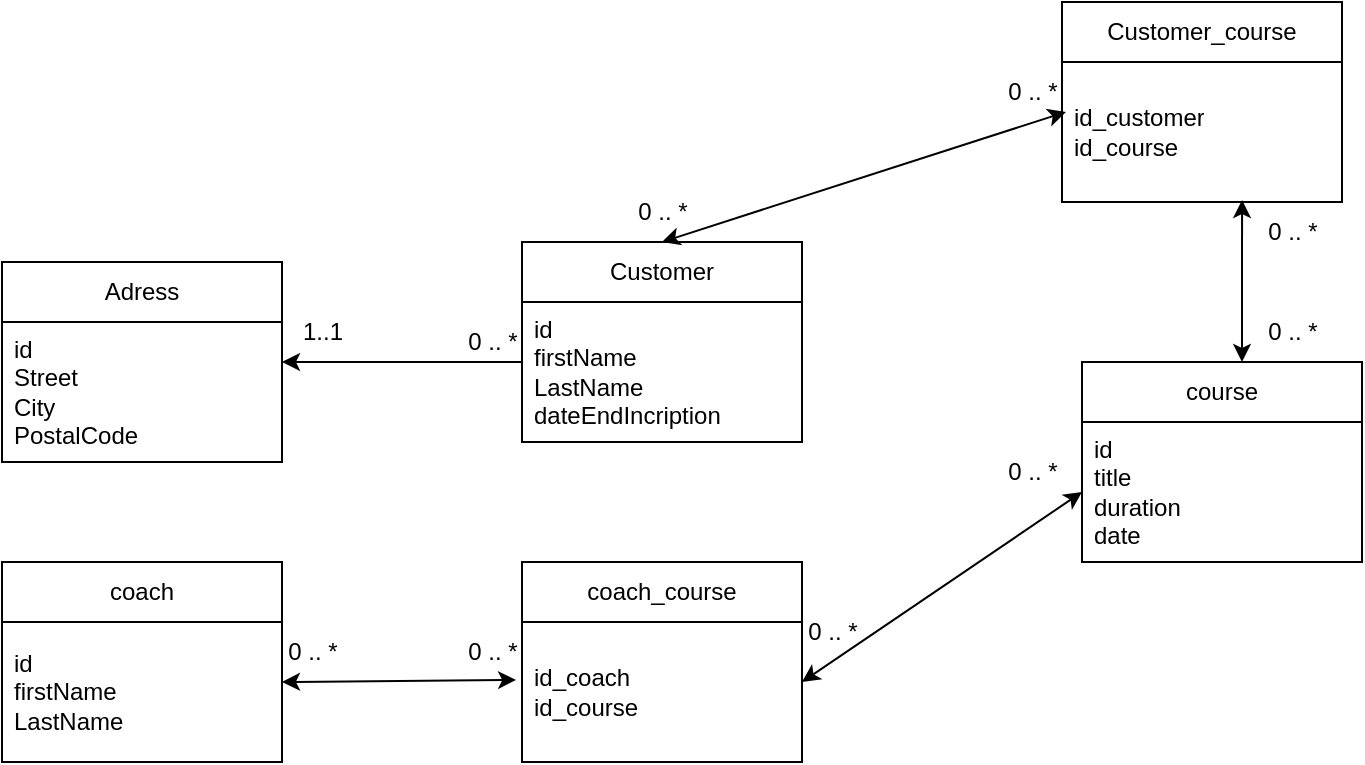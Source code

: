 <mxfile version="20.8.3" type="device"><diagram id="zlVS-WM2YERY_ynRsAni" name="Page-1"><mxGraphModel dx="1147" dy="723" grid="0" gridSize="10" guides="1" tooltips="1" connect="1" arrows="1" fold="1" page="1" pageScale="1" pageWidth="827" pageHeight="1169" math="0" shadow="0"><root><mxCell id="0"/><mxCell id="1" parent="0"/><mxCell id="2f3J3-O3Da6v5Pssm5_--8" value="Customer" style="swimlane;fontStyle=0;childLayout=stackLayout;horizontal=1;startSize=30;horizontalStack=0;resizeParent=1;resizeParentMax=0;resizeLast=0;collapsible=1;marginBottom=0;whiteSpace=wrap;html=1;" vertex="1" parent="1"><mxGeometry x="360" y="220" width="140" height="100" as="geometry"/></mxCell><mxCell id="2f3J3-O3Da6v5Pssm5_--10" value="id&lt;br&gt;firstName&lt;br&gt;LastName&lt;br&gt;dateEndIncription" style="text;strokeColor=none;fillColor=none;align=left;verticalAlign=middle;spacingLeft=4;spacingRight=4;overflow=hidden;points=[[0,0.5],[1,0.5]];portConstraint=eastwest;rotatable=0;whiteSpace=wrap;html=1;" vertex="1" parent="2f3J3-O3Da6v5Pssm5_--8"><mxGeometry y="30" width="140" height="70" as="geometry"/></mxCell><mxCell id="2f3J3-O3Da6v5Pssm5_--16" value="Adress" style="swimlane;fontStyle=0;childLayout=stackLayout;horizontal=1;startSize=30;horizontalStack=0;resizeParent=1;resizeParentMax=0;resizeLast=0;collapsible=1;marginBottom=0;whiteSpace=wrap;html=1;" vertex="1" parent="1"><mxGeometry x="100" y="230" width="140" height="100" as="geometry"/></mxCell><mxCell id="2f3J3-O3Da6v5Pssm5_--17" value="id&lt;br&gt;Street&lt;br&gt;City&lt;br&gt;PostalCode" style="text;strokeColor=none;fillColor=none;align=left;verticalAlign=middle;spacingLeft=4;spacingRight=4;overflow=hidden;points=[[0,0.5],[1,0.5]];portConstraint=eastwest;rotatable=0;whiteSpace=wrap;html=1;" vertex="1" parent="2f3J3-O3Da6v5Pssm5_--16"><mxGeometry y="30" width="140" height="70" as="geometry"/></mxCell><mxCell id="2f3J3-O3Da6v5Pssm5_--18" value="" style="endArrow=classic;html=1;rounded=0;exitX=0;exitY=0.429;exitDx=0;exitDy=0;exitPerimeter=0;" edge="1" parent="1" source="2f3J3-O3Da6v5Pssm5_--10"><mxGeometry width="50" height="50" relative="1" as="geometry"><mxPoint x="390" y="350" as="sourcePoint"/><mxPoint x="240" y="280" as="targetPoint"/></mxGeometry></mxCell><mxCell id="2f3J3-O3Da6v5Pssm5_--19" value="0 .. *" style="text;html=1;align=center;verticalAlign=middle;resizable=0;points=[];autosize=1;strokeColor=none;fillColor=none;" vertex="1" parent="1"><mxGeometry x="320" y="255" width="50" height="30" as="geometry"/></mxCell><mxCell id="2f3J3-O3Da6v5Pssm5_--20" value="1..1" style="text;html=1;align=center;verticalAlign=middle;resizable=0;points=[];autosize=1;strokeColor=none;fillColor=none;" vertex="1" parent="1"><mxGeometry x="240" y="250" width="40" height="30" as="geometry"/></mxCell><mxCell id="2f3J3-O3Da6v5Pssm5_--21" value="course" style="swimlane;fontStyle=0;childLayout=stackLayout;horizontal=1;startSize=30;horizontalStack=0;resizeParent=1;resizeParentMax=0;resizeLast=0;collapsible=1;marginBottom=0;whiteSpace=wrap;html=1;" vertex="1" parent="1"><mxGeometry x="640" y="280" width="140" height="100" as="geometry"/></mxCell><mxCell id="2f3J3-O3Da6v5Pssm5_--22" value="id&amp;nbsp;&lt;br&gt;title&lt;br&gt;duration&lt;br&gt;date" style="text;strokeColor=none;fillColor=none;align=left;verticalAlign=middle;spacingLeft=4;spacingRight=4;overflow=hidden;points=[[0,0.5],[1,0.5]];portConstraint=eastwest;rotatable=0;whiteSpace=wrap;html=1;" vertex="1" parent="2f3J3-O3Da6v5Pssm5_--21"><mxGeometry y="30" width="140" height="70" as="geometry"/></mxCell><mxCell id="2f3J3-O3Da6v5Pssm5_--23" value="coach_course" style="swimlane;fontStyle=0;childLayout=stackLayout;horizontal=1;startSize=30;horizontalStack=0;resizeParent=1;resizeParentMax=0;resizeLast=0;collapsible=1;marginBottom=0;whiteSpace=wrap;html=1;" vertex="1" parent="1"><mxGeometry x="360" y="380" width="140" height="100" as="geometry"/></mxCell><mxCell id="2f3J3-O3Da6v5Pssm5_--24" value="id_coach&lt;br&gt;id_course" style="text;strokeColor=none;fillColor=none;align=left;verticalAlign=middle;spacingLeft=4;spacingRight=4;overflow=hidden;points=[[0,0.5],[1,0.5]];portConstraint=eastwest;rotatable=0;whiteSpace=wrap;html=1;" vertex="1" parent="2f3J3-O3Da6v5Pssm5_--23"><mxGeometry y="30" width="140" height="70" as="geometry"/></mxCell><mxCell id="2f3J3-O3Da6v5Pssm5_--25" value="coach" style="swimlane;fontStyle=0;childLayout=stackLayout;horizontal=1;startSize=30;horizontalStack=0;resizeParent=1;resizeParentMax=0;resizeLast=0;collapsible=1;marginBottom=0;whiteSpace=wrap;html=1;" vertex="1" parent="1"><mxGeometry x="100" y="380" width="140" height="100" as="geometry"/></mxCell><mxCell id="2f3J3-O3Da6v5Pssm5_--26" value="id&lt;br&gt;firstName&lt;br&gt;LastName&lt;br&gt;" style="text;strokeColor=none;fillColor=none;align=left;verticalAlign=middle;spacingLeft=4;spacingRight=4;overflow=hidden;points=[[0,0.5],[1,0.5]];portConstraint=eastwest;rotatable=0;whiteSpace=wrap;html=1;" vertex="1" parent="2f3J3-O3Da6v5Pssm5_--25"><mxGeometry y="30" width="140" height="70" as="geometry"/></mxCell><mxCell id="2f3J3-O3Da6v5Pssm5_--27" value="Customer_course" style="swimlane;fontStyle=0;childLayout=stackLayout;horizontal=1;startSize=30;horizontalStack=0;resizeParent=1;resizeParentMax=0;resizeLast=0;collapsible=1;marginBottom=0;whiteSpace=wrap;html=1;" vertex="1" parent="1"><mxGeometry x="630" y="100" width="140" height="100" as="geometry"/></mxCell><mxCell id="2f3J3-O3Da6v5Pssm5_--28" value="id_customer&lt;br&gt;id_course" style="text;strokeColor=none;fillColor=none;align=left;verticalAlign=middle;spacingLeft=4;spacingRight=4;overflow=hidden;points=[[0,0.5],[1,0.5]];portConstraint=eastwest;rotatable=0;whiteSpace=wrap;html=1;" vertex="1" parent="2f3J3-O3Da6v5Pssm5_--27"><mxGeometry y="30" width="140" height="70" as="geometry"/></mxCell><mxCell id="2f3J3-O3Da6v5Pssm5_--29" value="" style="endArrow=classic;startArrow=classic;html=1;rounded=0;entryX=0.014;entryY=0.357;entryDx=0;entryDy=0;entryPerimeter=0;exitX=0.5;exitY=0;exitDx=0;exitDy=0;" edge="1" parent="1" source="2f3J3-O3Da6v5Pssm5_--8" target="2f3J3-O3Da6v5Pssm5_--28"><mxGeometry width="50" height="50" relative="1" as="geometry"><mxPoint x="410" y="220" as="sourcePoint"/><mxPoint x="460" y="170" as="targetPoint"/></mxGeometry></mxCell><mxCell id="2f3J3-O3Da6v5Pssm5_--31" value="" style="endArrow=classic;startArrow=classic;html=1;rounded=0;entryX=-0.021;entryY=0.414;entryDx=0;entryDy=0;entryPerimeter=0;" edge="1" parent="1" target="2f3J3-O3Da6v5Pssm5_--24"><mxGeometry width="50" height="50" relative="1" as="geometry"><mxPoint x="240" y="440" as="sourcePoint"/><mxPoint x="290" y="390" as="targetPoint"/></mxGeometry></mxCell><mxCell id="2f3J3-O3Da6v5Pssm5_--32" value="" style="endArrow=classic;startArrow=classic;html=1;rounded=0;entryX=0;entryY=0.5;entryDx=0;entryDy=0;" edge="1" parent="1" target="2f3J3-O3Da6v5Pssm5_--22"><mxGeometry width="50" height="50" relative="1" as="geometry"><mxPoint x="500" y="440" as="sourcePoint"/><mxPoint x="550" y="390" as="targetPoint"/></mxGeometry></mxCell><mxCell id="2f3J3-O3Da6v5Pssm5_--33" value="" style="endArrow=classic;startArrow=classic;html=1;rounded=0;entryX=0.643;entryY=0.986;entryDx=0;entryDy=0;entryPerimeter=0;" edge="1" parent="1" target="2f3J3-O3Da6v5Pssm5_--28"><mxGeometry width="50" height="50" relative="1" as="geometry"><mxPoint x="720" y="280" as="sourcePoint"/><mxPoint x="770" y="230" as="targetPoint"/></mxGeometry></mxCell><mxCell id="2f3J3-O3Da6v5Pssm5_--34" value="0 .. *" style="text;html=1;align=center;verticalAlign=middle;resizable=0;points=[];autosize=1;strokeColor=none;fillColor=none;" vertex="1" parent="1"><mxGeometry x="230" y="410" width="50" height="30" as="geometry"/></mxCell><mxCell id="2f3J3-O3Da6v5Pssm5_--35" value="0 .. *" style="text;html=1;align=center;verticalAlign=middle;resizable=0;points=[];autosize=1;strokeColor=none;fillColor=none;" vertex="1" parent="1"><mxGeometry x="320" y="410" width="50" height="30" as="geometry"/></mxCell><mxCell id="2f3J3-O3Da6v5Pssm5_--36" value="0 .. *" style="text;html=1;align=center;verticalAlign=middle;resizable=0;points=[];autosize=1;strokeColor=none;fillColor=none;" vertex="1" parent="1"><mxGeometry x="490" y="400" width="50" height="30" as="geometry"/></mxCell><mxCell id="2f3J3-O3Da6v5Pssm5_--37" value="0 .. *" style="text;html=1;align=center;verticalAlign=middle;resizable=0;points=[];autosize=1;strokeColor=none;fillColor=none;" vertex="1" parent="1"><mxGeometry x="590" y="320" width="50" height="30" as="geometry"/></mxCell><mxCell id="2f3J3-O3Da6v5Pssm5_--38" value="0 .. *" style="text;html=1;align=center;verticalAlign=middle;resizable=0;points=[];autosize=1;strokeColor=none;fillColor=none;" vertex="1" parent="1"><mxGeometry x="405" y="190" width="50" height="30" as="geometry"/></mxCell><mxCell id="2f3J3-O3Da6v5Pssm5_--39" value="0 .. *" style="text;html=1;align=center;verticalAlign=middle;resizable=0;points=[];autosize=1;strokeColor=none;fillColor=none;" vertex="1" parent="1"><mxGeometry x="590" y="130" width="50" height="30" as="geometry"/></mxCell><mxCell id="2f3J3-O3Da6v5Pssm5_--40" value="0 .. *" style="text;html=1;align=center;verticalAlign=middle;resizable=0;points=[];autosize=1;strokeColor=none;fillColor=none;" vertex="1" parent="1"><mxGeometry x="720" y="250" width="50" height="30" as="geometry"/></mxCell><mxCell id="2f3J3-O3Da6v5Pssm5_--41" value="0 .. *" style="text;html=1;align=center;verticalAlign=middle;resizable=0;points=[];autosize=1;strokeColor=none;fillColor=none;" vertex="1" parent="1"><mxGeometry x="720" y="200" width="50" height="30" as="geometry"/></mxCell></root></mxGraphModel></diagram></mxfile>